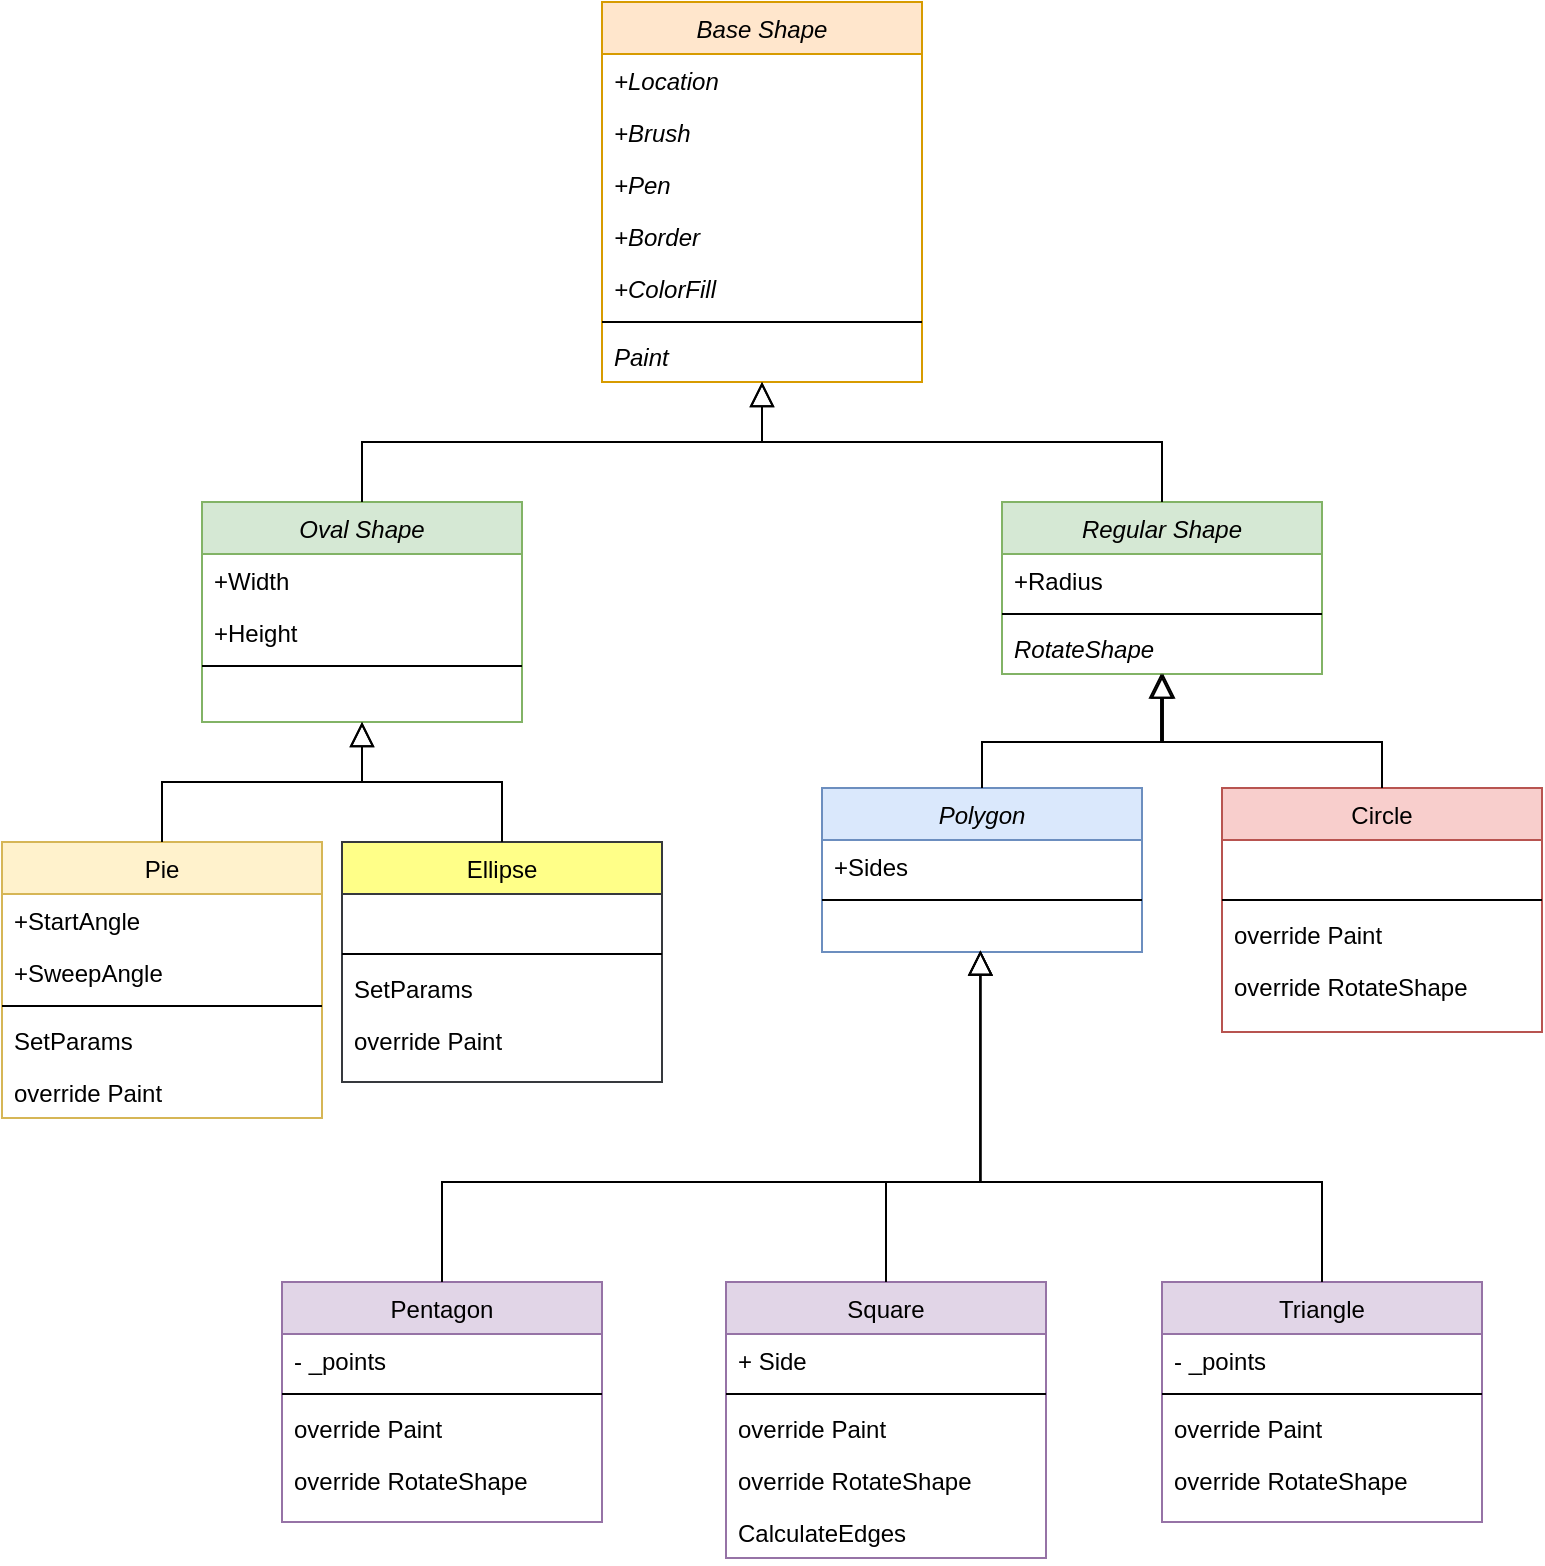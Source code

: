 <mxfile version="21.0.8" type="github">
  <diagram id="C5RBs43oDa-KdzZeNtuy" name="Page-1">
    <mxGraphModel dx="1500" dy="784" grid="1" gridSize="10" guides="1" tooltips="1" connect="1" arrows="1" fold="1" page="1" pageScale="1" pageWidth="827" pageHeight="1169" math="0" shadow="0">
      <root>
        <mxCell id="WIyWlLk6GJQsqaUBKTNV-0" />
        <mxCell id="WIyWlLk6GJQsqaUBKTNV-1" parent="WIyWlLk6GJQsqaUBKTNV-0" />
        <mxCell id="zkfFHV4jXpPFQw0GAbJ--0" value="Base Shape" style="swimlane;fontStyle=2;align=center;verticalAlign=top;childLayout=stackLayout;horizontal=1;startSize=26;horizontalStack=0;resizeParent=1;resizeLast=0;collapsible=1;marginBottom=0;rounded=0;shadow=0;strokeWidth=1;fillColor=#ffe6cc;strokeColor=#d79b00;" parent="WIyWlLk6GJQsqaUBKTNV-1" vertex="1">
          <mxGeometry x="320" y="110" width="160" height="190" as="geometry">
            <mxRectangle x="230" y="140" width="160" height="26" as="alternateBounds" />
          </mxGeometry>
        </mxCell>
        <mxCell id="zkfFHV4jXpPFQw0GAbJ--3" value="+Location" style="text;align=left;verticalAlign=top;spacingLeft=4;spacingRight=4;overflow=hidden;rotatable=0;points=[[0,0.5],[1,0.5]];portConstraint=eastwest;rounded=0;shadow=0;html=0;fontStyle=2" parent="zkfFHV4jXpPFQw0GAbJ--0" vertex="1">
          <mxGeometry y="26" width="160" height="26" as="geometry" />
        </mxCell>
        <mxCell id="zkfFHV4jXpPFQw0GAbJ--1" value="+Brush" style="text;align=left;verticalAlign=top;spacingLeft=4;spacingRight=4;overflow=hidden;rotatable=0;points=[[0,0.5],[1,0.5]];portConstraint=eastwest;fontStyle=2" parent="zkfFHV4jXpPFQw0GAbJ--0" vertex="1">
          <mxGeometry y="52" width="160" height="26" as="geometry" />
        </mxCell>
        <mxCell id="zkfFHV4jXpPFQw0GAbJ--2" value="+Pen&#xa;&#xa;&#xa;" style="text;align=left;verticalAlign=top;spacingLeft=4;spacingRight=4;overflow=hidden;rotatable=0;points=[[0,0.5],[1,0.5]];portConstraint=eastwest;rounded=0;shadow=0;html=0;fontStyle=2" parent="zkfFHV4jXpPFQw0GAbJ--0" vertex="1">
          <mxGeometry y="78" width="160" height="26" as="geometry" />
        </mxCell>
        <mxCell id="gvzCNtKrrgzjl1AC_2Mn-1" value="+Border" style="text;align=left;verticalAlign=top;spacingLeft=4;spacingRight=4;overflow=hidden;rotatable=0;points=[[0,0.5],[1,0.5]];portConstraint=eastwest;rounded=0;shadow=0;html=0;fontStyle=2" vertex="1" parent="zkfFHV4jXpPFQw0GAbJ--0">
          <mxGeometry y="104" width="160" height="26" as="geometry" />
        </mxCell>
        <mxCell id="zkfFHV4jXpPFQw0GAbJ--22" value="+ColorFill" style="text;align=left;verticalAlign=top;spacingLeft=4;spacingRight=4;overflow=hidden;rotatable=0;points=[[0,0.5],[1,0.5]];portConstraint=eastwest;rounded=0;shadow=0;html=0;fontStyle=2" parent="zkfFHV4jXpPFQw0GAbJ--0" vertex="1">
          <mxGeometry y="130" width="160" height="26" as="geometry" />
        </mxCell>
        <mxCell id="zkfFHV4jXpPFQw0GAbJ--4" value="" style="line;html=1;strokeWidth=1;align=left;verticalAlign=middle;spacingTop=-1;spacingLeft=3;spacingRight=3;rotatable=0;labelPosition=right;points=[];portConstraint=eastwest;" parent="zkfFHV4jXpPFQw0GAbJ--0" vertex="1">
          <mxGeometry y="156" width="160" height="8" as="geometry" />
        </mxCell>
        <mxCell id="zkfFHV4jXpPFQw0GAbJ--5" value="Paint" style="text;align=left;verticalAlign=top;spacingLeft=4;spacingRight=4;overflow=hidden;rotatable=0;points=[[0,0.5],[1,0.5]];portConstraint=eastwest;fontStyle=2" parent="zkfFHV4jXpPFQw0GAbJ--0" vertex="1">
          <mxGeometry y="164" width="160" height="26" as="geometry" />
        </mxCell>
        <mxCell id="zkfFHV4jXpPFQw0GAbJ--6" value="Oval Shape" style="swimlane;fontStyle=2;align=center;verticalAlign=top;childLayout=stackLayout;horizontal=1;startSize=26;horizontalStack=0;resizeParent=1;resizeLast=0;collapsible=1;marginBottom=0;rounded=0;shadow=0;strokeWidth=1;fillColor=#d5e8d4;strokeColor=#82b366;" parent="WIyWlLk6GJQsqaUBKTNV-1" vertex="1">
          <mxGeometry x="120" y="360" width="160" height="110" as="geometry">
            <mxRectangle x="130" y="380" width="160" height="26" as="alternateBounds" />
          </mxGeometry>
        </mxCell>
        <mxCell id="zkfFHV4jXpPFQw0GAbJ--7" value="+Width" style="text;align=left;verticalAlign=top;spacingLeft=4;spacingRight=4;overflow=hidden;rotatable=0;points=[[0,0.5],[1,0.5]];portConstraint=eastwest;" parent="zkfFHV4jXpPFQw0GAbJ--6" vertex="1">
          <mxGeometry y="26" width="160" height="26" as="geometry" />
        </mxCell>
        <mxCell id="zkfFHV4jXpPFQw0GAbJ--8" value="+Height" style="text;align=left;verticalAlign=top;spacingLeft=4;spacingRight=4;overflow=hidden;rotatable=0;points=[[0,0.5],[1,0.5]];portConstraint=eastwest;rounded=0;shadow=0;html=0;" parent="zkfFHV4jXpPFQw0GAbJ--6" vertex="1">
          <mxGeometry y="52" width="160" height="26" as="geometry" />
        </mxCell>
        <mxCell id="zkfFHV4jXpPFQw0GAbJ--9" value="" style="line;html=1;strokeWidth=1;align=left;verticalAlign=middle;spacingTop=-1;spacingLeft=3;spacingRight=3;rotatable=0;labelPosition=right;points=[];portConstraint=eastwest;" parent="zkfFHV4jXpPFQw0GAbJ--6" vertex="1">
          <mxGeometry y="78" width="160" height="8" as="geometry" />
        </mxCell>
        <mxCell id="zkfFHV4jXpPFQw0GAbJ--12" value="" style="endArrow=block;endSize=10;endFill=0;shadow=0;strokeWidth=1;rounded=0;edgeStyle=elbowEdgeStyle;elbow=vertical;" parent="WIyWlLk6GJQsqaUBKTNV-1" source="zkfFHV4jXpPFQw0GAbJ--6" target="zkfFHV4jXpPFQw0GAbJ--0" edge="1">
          <mxGeometry width="160" relative="1" as="geometry">
            <mxPoint x="200" y="203" as="sourcePoint" />
            <mxPoint x="200" y="203" as="targetPoint" />
          </mxGeometry>
        </mxCell>
        <mxCell id="zkfFHV4jXpPFQw0GAbJ--13" value="Regular Shape" style="swimlane;fontStyle=2;align=center;verticalAlign=top;childLayout=stackLayout;horizontal=1;startSize=26;horizontalStack=0;resizeParent=1;resizeLast=0;collapsible=1;marginBottom=0;rounded=0;shadow=0;strokeWidth=1;fillColor=#d5e8d4;strokeColor=#82b366;" parent="WIyWlLk6GJQsqaUBKTNV-1" vertex="1">
          <mxGeometry x="520" y="360" width="160" height="86" as="geometry">
            <mxRectangle x="340" y="380" width="170" height="26" as="alternateBounds" />
          </mxGeometry>
        </mxCell>
        <mxCell id="zkfFHV4jXpPFQw0GAbJ--14" value="+Radius" style="text;align=left;verticalAlign=top;spacingLeft=4;spacingRight=4;overflow=hidden;rotatable=0;points=[[0,0.5],[1,0.5]];portConstraint=eastwest;" parent="zkfFHV4jXpPFQw0GAbJ--13" vertex="1">
          <mxGeometry y="26" width="160" height="26" as="geometry" />
        </mxCell>
        <mxCell id="zkfFHV4jXpPFQw0GAbJ--15" value="" style="line;html=1;strokeWidth=1;align=left;verticalAlign=middle;spacingTop=-1;spacingLeft=3;spacingRight=3;rotatable=0;labelPosition=right;points=[];portConstraint=eastwest;" parent="zkfFHV4jXpPFQw0GAbJ--13" vertex="1">
          <mxGeometry y="52" width="160" height="8" as="geometry" />
        </mxCell>
        <mxCell id="gvzCNtKrrgzjl1AC_2Mn-53" value="RotateShape" style="text;align=left;verticalAlign=top;spacingLeft=4;spacingRight=4;overflow=hidden;rotatable=0;points=[[0,0.5],[1,0.5]];portConstraint=eastwest;fontStyle=2" vertex="1" parent="zkfFHV4jXpPFQw0GAbJ--13">
          <mxGeometry y="60" width="160" height="26" as="geometry" />
        </mxCell>
        <mxCell id="zkfFHV4jXpPFQw0GAbJ--16" value="" style="endArrow=block;endSize=10;endFill=0;shadow=0;strokeWidth=1;rounded=0;edgeStyle=elbowEdgeStyle;elbow=vertical;" parent="WIyWlLk6GJQsqaUBKTNV-1" source="zkfFHV4jXpPFQw0GAbJ--13" target="zkfFHV4jXpPFQw0GAbJ--0" edge="1">
          <mxGeometry width="160" relative="1" as="geometry">
            <mxPoint x="210" y="373" as="sourcePoint" />
            <mxPoint x="310" y="271" as="targetPoint" />
          </mxGeometry>
        </mxCell>
        <mxCell id="gvzCNtKrrgzjl1AC_2Mn-2" value="Pie" style="swimlane;fontStyle=0;align=center;verticalAlign=top;childLayout=stackLayout;horizontal=1;startSize=26;horizontalStack=0;resizeParent=1;resizeLast=0;collapsible=1;marginBottom=0;rounded=0;shadow=0;strokeWidth=1;fillColor=#fff2cc;strokeColor=#d6b656;" vertex="1" parent="WIyWlLk6GJQsqaUBKTNV-1">
          <mxGeometry x="20" y="530" width="160" height="138" as="geometry">
            <mxRectangle x="130" y="380" width="160" height="26" as="alternateBounds" />
          </mxGeometry>
        </mxCell>
        <mxCell id="gvzCNtKrrgzjl1AC_2Mn-3" value="+StartAngle" style="text;align=left;verticalAlign=top;spacingLeft=4;spacingRight=4;overflow=hidden;rotatable=0;points=[[0,0.5],[1,0.5]];portConstraint=eastwest;" vertex="1" parent="gvzCNtKrrgzjl1AC_2Mn-2">
          <mxGeometry y="26" width="160" height="26" as="geometry" />
        </mxCell>
        <mxCell id="gvzCNtKrrgzjl1AC_2Mn-4" value="+SweepAngle" style="text;align=left;verticalAlign=top;spacingLeft=4;spacingRight=4;overflow=hidden;rotatable=0;points=[[0,0.5],[1,0.5]];portConstraint=eastwest;rounded=0;shadow=0;html=0;" vertex="1" parent="gvzCNtKrrgzjl1AC_2Mn-2">
          <mxGeometry y="52" width="160" height="26" as="geometry" />
        </mxCell>
        <mxCell id="gvzCNtKrrgzjl1AC_2Mn-5" value="" style="line;html=1;strokeWidth=1;align=left;verticalAlign=middle;spacingTop=-1;spacingLeft=3;spacingRight=3;rotatable=0;labelPosition=right;points=[];portConstraint=eastwest;" vertex="1" parent="gvzCNtKrrgzjl1AC_2Mn-2">
          <mxGeometry y="78" width="160" height="8" as="geometry" />
        </mxCell>
        <mxCell id="gvzCNtKrrgzjl1AC_2Mn-6" value="SetParams" style="text;align=left;verticalAlign=top;spacingLeft=4;spacingRight=4;overflow=hidden;rotatable=0;points=[[0,0.5],[1,0.5]];portConstraint=eastwest;fontStyle=0" vertex="1" parent="gvzCNtKrrgzjl1AC_2Mn-2">
          <mxGeometry y="86" width="160" height="26" as="geometry" />
        </mxCell>
        <mxCell id="gvzCNtKrrgzjl1AC_2Mn-7" value="override Paint" style="text;align=left;verticalAlign=top;spacingLeft=4;spacingRight=4;overflow=hidden;rotatable=0;points=[[0,0.5],[1,0.5]];portConstraint=eastwest;" vertex="1" parent="gvzCNtKrrgzjl1AC_2Mn-2">
          <mxGeometry y="112" width="160" height="26" as="geometry" />
        </mxCell>
        <mxCell id="gvzCNtKrrgzjl1AC_2Mn-8" value="Ellipse" style="swimlane;fontStyle=0;align=center;verticalAlign=top;childLayout=stackLayout;horizontal=1;startSize=26;horizontalStack=0;resizeParent=1;resizeLast=0;collapsible=1;marginBottom=0;rounded=0;shadow=0;strokeWidth=1;fillColor=#ffff88;strokeColor=#36393d;" vertex="1" parent="WIyWlLk6GJQsqaUBKTNV-1">
          <mxGeometry x="190" y="530" width="160" height="120" as="geometry">
            <mxRectangle x="130" y="380" width="160" height="26" as="alternateBounds" />
          </mxGeometry>
        </mxCell>
        <mxCell id="gvzCNtKrrgzjl1AC_2Mn-12" value=" " style="text;align=left;verticalAlign=top;spacingLeft=4;spacingRight=4;overflow=hidden;rotatable=0;points=[[0,0.5],[1,0.5]];portConstraint=eastwest;fontStyle=0" vertex="1" parent="gvzCNtKrrgzjl1AC_2Mn-8">
          <mxGeometry y="26" width="160" height="26" as="geometry" />
        </mxCell>
        <mxCell id="gvzCNtKrrgzjl1AC_2Mn-11" value="" style="line;html=1;strokeWidth=1;align=left;verticalAlign=middle;spacingTop=-1;spacingLeft=3;spacingRight=3;rotatable=0;labelPosition=right;points=[];portConstraint=eastwest;" vertex="1" parent="gvzCNtKrrgzjl1AC_2Mn-8">
          <mxGeometry y="52" width="160" height="8" as="geometry" />
        </mxCell>
        <mxCell id="gvzCNtKrrgzjl1AC_2Mn-54" value="SetParams" style="text;align=left;verticalAlign=top;spacingLeft=4;spacingRight=4;overflow=hidden;rotatable=0;points=[[0,0.5],[1,0.5]];portConstraint=eastwest;fontStyle=0" vertex="1" parent="gvzCNtKrrgzjl1AC_2Mn-8">
          <mxGeometry y="60" width="160" height="26" as="geometry" />
        </mxCell>
        <mxCell id="gvzCNtKrrgzjl1AC_2Mn-13" value="override Paint" style="text;align=left;verticalAlign=top;spacingLeft=4;spacingRight=4;overflow=hidden;rotatable=0;points=[[0,0.5],[1,0.5]];portConstraint=eastwest;" vertex="1" parent="gvzCNtKrrgzjl1AC_2Mn-8">
          <mxGeometry y="86" width="160" height="26" as="geometry" />
        </mxCell>
        <mxCell id="gvzCNtKrrgzjl1AC_2Mn-14" value="Polygon" style="swimlane;fontStyle=2;align=center;verticalAlign=top;childLayout=stackLayout;horizontal=1;startSize=26;horizontalStack=0;resizeParent=1;resizeLast=0;collapsible=1;marginBottom=0;rounded=0;shadow=0;strokeWidth=1;fillColor=#dae8fc;strokeColor=#6c8ebf;" vertex="1" parent="WIyWlLk6GJQsqaUBKTNV-1">
          <mxGeometry x="430" y="503" width="160" height="82" as="geometry">
            <mxRectangle x="130" y="380" width="160" height="26" as="alternateBounds" />
          </mxGeometry>
        </mxCell>
        <mxCell id="gvzCNtKrrgzjl1AC_2Mn-15" value="+Sides" style="text;align=left;verticalAlign=top;spacingLeft=4;spacingRight=4;overflow=hidden;rotatable=0;points=[[0,0.5],[1,0.5]];portConstraint=eastwest;" vertex="1" parent="gvzCNtKrrgzjl1AC_2Mn-14">
          <mxGeometry y="26" width="160" height="26" as="geometry" />
        </mxCell>
        <mxCell id="gvzCNtKrrgzjl1AC_2Mn-17" value="" style="line;html=1;strokeWidth=1;align=left;verticalAlign=middle;spacingTop=-1;spacingLeft=3;spacingRight=3;rotatable=0;labelPosition=right;points=[];portConstraint=eastwest;" vertex="1" parent="gvzCNtKrrgzjl1AC_2Mn-14">
          <mxGeometry y="52" width="160" height="8" as="geometry" />
        </mxCell>
        <mxCell id="gvzCNtKrrgzjl1AC_2Mn-20" value="Pentagon" style="swimlane;fontStyle=0;align=center;verticalAlign=top;childLayout=stackLayout;horizontal=1;startSize=26;horizontalStack=0;resizeParent=1;resizeLast=0;collapsible=1;marginBottom=0;rounded=0;shadow=0;strokeWidth=1;fillColor=#e1d5e7;strokeColor=#9673a6;" vertex="1" parent="WIyWlLk6GJQsqaUBKTNV-1">
          <mxGeometry x="160" y="750" width="160" height="120" as="geometry">
            <mxRectangle x="130" y="380" width="160" height="26" as="alternateBounds" />
          </mxGeometry>
        </mxCell>
        <mxCell id="gvzCNtKrrgzjl1AC_2Mn-21" value="- _points" style="text;align=left;verticalAlign=top;spacingLeft=4;spacingRight=4;overflow=hidden;rotatable=0;points=[[0,0.5],[1,0.5]];portConstraint=eastwest;" vertex="1" parent="gvzCNtKrrgzjl1AC_2Mn-20">
          <mxGeometry y="26" width="160" height="26" as="geometry" />
        </mxCell>
        <mxCell id="gvzCNtKrrgzjl1AC_2Mn-23" value="" style="line;html=1;strokeWidth=1;align=left;verticalAlign=middle;spacingTop=-1;spacingLeft=3;spacingRight=3;rotatable=0;labelPosition=right;points=[];portConstraint=eastwest;" vertex="1" parent="gvzCNtKrrgzjl1AC_2Mn-20">
          <mxGeometry y="52" width="160" height="8" as="geometry" />
        </mxCell>
        <mxCell id="gvzCNtKrrgzjl1AC_2Mn-24" value="override Paint" style="text;align=left;verticalAlign=top;spacingLeft=4;spacingRight=4;overflow=hidden;rotatable=0;points=[[0,0.5],[1,0.5]];portConstraint=eastwest;fontStyle=0" vertex="1" parent="gvzCNtKrrgzjl1AC_2Mn-20">
          <mxGeometry y="60" width="160" height="26" as="geometry" />
        </mxCell>
        <mxCell id="gvzCNtKrrgzjl1AC_2Mn-25" value="override RotateShape" style="text;align=left;verticalAlign=top;spacingLeft=4;spacingRight=4;overflow=hidden;rotatable=0;points=[[0,0.5],[1,0.5]];portConstraint=eastwest;" vertex="1" parent="gvzCNtKrrgzjl1AC_2Mn-20">
          <mxGeometry y="86" width="160" height="26" as="geometry" />
        </mxCell>
        <mxCell id="gvzCNtKrrgzjl1AC_2Mn-26" value="Circle" style="swimlane;fontStyle=0;align=center;verticalAlign=top;childLayout=stackLayout;horizontal=1;startSize=26;horizontalStack=0;resizeParent=1;resizeLast=0;collapsible=1;marginBottom=0;rounded=0;shadow=0;strokeWidth=1;fillColor=#f8cecc;strokeColor=#b85450;" vertex="1" parent="WIyWlLk6GJQsqaUBKTNV-1">
          <mxGeometry x="630" y="503" width="160" height="122" as="geometry">
            <mxRectangle x="130" y="380" width="160" height="26" as="alternateBounds" />
          </mxGeometry>
        </mxCell>
        <mxCell id="gvzCNtKrrgzjl1AC_2Mn-56" value=" " style="text;align=left;verticalAlign=top;spacingLeft=4;spacingRight=4;overflow=hidden;rotatable=0;points=[[0,0.5],[1,0.5]];portConstraint=eastwest;fontStyle=0" vertex="1" parent="gvzCNtKrrgzjl1AC_2Mn-26">
          <mxGeometry y="26" width="160" height="26" as="geometry" />
        </mxCell>
        <mxCell id="gvzCNtKrrgzjl1AC_2Mn-29" value="" style="line;html=1;strokeWidth=1;align=left;verticalAlign=middle;spacingTop=-1;spacingLeft=3;spacingRight=3;rotatable=0;labelPosition=right;points=[];portConstraint=eastwest;" vertex="1" parent="gvzCNtKrrgzjl1AC_2Mn-26">
          <mxGeometry y="52" width="160" height="8" as="geometry" />
        </mxCell>
        <mxCell id="gvzCNtKrrgzjl1AC_2Mn-30" value="override Paint" style="text;align=left;verticalAlign=top;spacingLeft=4;spacingRight=4;overflow=hidden;rotatable=0;points=[[0,0.5],[1,0.5]];portConstraint=eastwest;fontStyle=0" vertex="1" parent="gvzCNtKrrgzjl1AC_2Mn-26">
          <mxGeometry y="60" width="160" height="26" as="geometry" />
        </mxCell>
        <mxCell id="gvzCNtKrrgzjl1AC_2Mn-31" value="override RotateShape" style="text;align=left;verticalAlign=top;spacingLeft=4;spacingRight=4;overflow=hidden;rotatable=0;points=[[0,0.5],[1,0.5]];portConstraint=eastwest;" vertex="1" parent="gvzCNtKrrgzjl1AC_2Mn-26">
          <mxGeometry y="86" width="160" height="26" as="geometry" />
        </mxCell>
        <mxCell id="gvzCNtKrrgzjl1AC_2Mn-32" value="Square" style="swimlane;fontStyle=0;align=center;verticalAlign=top;childLayout=stackLayout;horizontal=1;startSize=26;horizontalStack=0;resizeParent=1;resizeLast=0;collapsible=1;marginBottom=0;rounded=0;shadow=0;strokeWidth=1;fillColor=#e1d5e7;strokeColor=#9673a6;" vertex="1" parent="WIyWlLk6GJQsqaUBKTNV-1">
          <mxGeometry x="382" y="750" width="160" height="138" as="geometry">
            <mxRectangle x="130" y="380" width="160" height="26" as="alternateBounds" />
          </mxGeometry>
        </mxCell>
        <mxCell id="gvzCNtKrrgzjl1AC_2Mn-33" value="+ Side" style="text;align=left;verticalAlign=top;spacingLeft=4;spacingRight=4;overflow=hidden;rotatable=0;points=[[0,0.5],[1,0.5]];portConstraint=eastwest;" vertex="1" parent="gvzCNtKrrgzjl1AC_2Mn-32">
          <mxGeometry y="26" width="160" height="26" as="geometry" />
        </mxCell>
        <mxCell id="gvzCNtKrrgzjl1AC_2Mn-35" value="" style="line;html=1;strokeWidth=1;align=left;verticalAlign=middle;spacingTop=-1;spacingLeft=3;spacingRight=3;rotatable=0;labelPosition=right;points=[];portConstraint=eastwest;" vertex="1" parent="gvzCNtKrrgzjl1AC_2Mn-32">
          <mxGeometry y="52" width="160" height="8" as="geometry" />
        </mxCell>
        <mxCell id="gvzCNtKrrgzjl1AC_2Mn-36" value="override Paint" style="text;align=left;verticalAlign=top;spacingLeft=4;spacingRight=4;overflow=hidden;rotatable=0;points=[[0,0.5],[1,0.5]];portConstraint=eastwest;fontStyle=0" vertex="1" parent="gvzCNtKrrgzjl1AC_2Mn-32">
          <mxGeometry y="60" width="160" height="26" as="geometry" />
        </mxCell>
        <mxCell id="gvzCNtKrrgzjl1AC_2Mn-37" value="override RotateShape" style="text;align=left;verticalAlign=top;spacingLeft=4;spacingRight=4;overflow=hidden;rotatable=0;points=[[0,0.5],[1,0.5]];portConstraint=eastwest;" vertex="1" parent="gvzCNtKrrgzjl1AC_2Mn-32">
          <mxGeometry y="86" width="160" height="26" as="geometry" />
        </mxCell>
        <mxCell id="gvzCNtKrrgzjl1AC_2Mn-57" value="CalculateEdges" style="text;align=left;verticalAlign=top;spacingLeft=4;spacingRight=4;overflow=hidden;rotatable=0;points=[[0,0.5],[1,0.5]];portConstraint=eastwest;" vertex="1" parent="gvzCNtKrrgzjl1AC_2Mn-32">
          <mxGeometry y="112" width="160" height="26" as="geometry" />
        </mxCell>
        <mxCell id="gvzCNtKrrgzjl1AC_2Mn-38" value="Triangle" style="swimlane;fontStyle=0;align=center;verticalAlign=top;childLayout=stackLayout;horizontal=1;startSize=26;horizontalStack=0;resizeParent=1;resizeLast=0;collapsible=1;marginBottom=0;rounded=0;shadow=0;strokeWidth=1;fillColor=#e1d5e7;strokeColor=#9673a6;" vertex="1" parent="WIyWlLk6GJQsqaUBKTNV-1">
          <mxGeometry x="600" y="750" width="160" height="120" as="geometry">
            <mxRectangle x="130" y="380" width="160" height="26" as="alternateBounds" />
          </mxGeometry>
        </mxCell>
        <mxCell id="gvzCNtKrrgzjl1AC_2Mn-39" value="- _points" style="text;align=left;verticalAlign=top;spacingLeft=4;spacingRight=4;overflow=hidden;rotatable=0;points=[[0,0.5],[1,0.5]];portConstraint=eastwest;" vertex="1" parent="gvzCNtKrrgzjl1AC_2Mn-38">
          <mxGeometry y="26" width="160" height="26" as="geometry" />
        </mxCell>
        <mxCell id="gvzCNtKrrgzjl1AC_2Mn-41" value="" style="line;html=1;strokeWidth=1;align=left;verticalAlign=middle;spacingTop=-1;spacingLeft=3;spacingRight=3;rotatable=0;labelPosition=right;points=[];portConstraint=eastwest;" vertex="1" parent="gvzCNtKrrgzjl1AC_2Mn-38">
          <mxGeometry y="52" width="160" height="8" as="geometry" />
        </mxCell>
        <mxCell id="gvzCNtKrrgzjl1AC_2Mn-42" value="override Paint" style="text;align=left;verticalAlign=top;spacingLeft=4;spacingRight=4;overflow=hidden;rotatable=0;points=[[0,0.5],[1,0.5]];portConstraint=eastwest;fontStyle=0" vertex="1" parent="gvzCNtKrrgzjl1AC_2Mn-38">
          <mxGeometry y="60" width="160" height="26" as="geometry" />
        </mxCell>
        <mxCell id="gvzCNtKrrgzjl1AC_2Mn-43" value="override RotateShape" style="text;align=left;verticalAlign=top;spacingLeft=4;spacingRight=4;overflow=hidden;rotatable=0;points=[[0,0.5],[1,0.5]];portConstraint=eastwest;" vertex="1" parent="gvzCNtKrrgzjl1AC_2Mn-38">
          <mxGeometry y="86" width="160" height="26" as="geometry" />
        </mxCell>
        <mxCell id="gvzCNtKrrgzjl1AC_2Mn-44" value="" style="endArrow=block;endSize=10;endFill=0;shadow=0;strokeWidth=1;rounded=0;edgeStyle=elbowEdgeStyle;elbow=vertical;exitX=0.5;exitY=0;exitDx=0;exitDy=0;entryX=0.497;entryY=0.992;entryDx=0;entryDy=0;entryPerimeter=0;" edge="1" parent="WIyWlLk6GJQsqaUBKTNV-1" source="gvzCNtKrrgzjl1AC_2Mn-26" target="gvzCNtKrrgzjl1AC_2Mn-53">
          <mxGeometry width="160" relative="1" as="geometry">
            <mxPoint x="610" y="370" as="sourcePoint" />
            <mxPoint x="630" y="460" as="targetPoint" />
            <Array as="points">
              <mxPoint x="670" y="480" />
              <mxPoint x="660" y="464" />
            </Array>
          </mxGeometry>
        </mxCell>
        <mxCell id="gvzCNtKrrgzjl1AC_2Mn-45" value="" style="endArrow=block;endSize=10;endFill=0;shadow=0;strokeWidth=1;rounded=0;edgeStyle=elbowEdgeStyle;elbow=vertical;exitX=0.5;exitY=0;exitDx=0;exitDy=0;entryX=0.503;entryY=0.992;entryDx=0;entryDy=0;entryPerimeter=0;" edge="1" parent="WIyWlLk6GJQsqaUBKTNV-1" source="gvzCNtKrrgzjl1AC_2Mn-14" target="gvzCNtKrrgzjl1AC_2Mn-53">
          <mxGeometry width="160" relative="1" as="geometry">
            <mxPoint x="510" y="490" as="sourcePoint" />
            <mxPoint x="600" y="450" as="targetPoint" />
            <Array as="points">
              <mxPoint x="570" y="480" />
              <mxPoint x="520" y="465" />
            </Array>
          </mxGeometry>
        </mxCell>
        <mxCell id="gvzCNtKrrgzjl1AC_2Mn-46" value="" style="endArrow=block;endSize=10;endFill=0;shadow=0;strokeWidth=1;rounded=0;edgeStyle=elbowEdgeStyle;elbow=vertical;exitX=0.5;exitY=0;exitDx=0;exitDy=0;entryX=0.495;entryY=1.008;entryDx=0;entryDy=0;entryPerimeter=0;" edge="1" parent="WIyWlLk6GJQsqaUBKTNV-1" source="gvzCNtKrrgzjl1AC_2Mn-20">
          <mxGeometry width="160" relative="1" as="geometry">
            <mxPoint x="520" y="508" as="sourcePoint" />
            <mxPoint x="509.2" y="584.208" as="targetPoint" />
            <Array as="points">
              <mxPoint x="390" y="700" />
            </Array>
          </mxGeometry>
        </mxCell>
        <mxCell id="gvzCNtKrrgzjl1AC_2Mn-49" value="" style="endArrow=block;endSize=10;endFill=0;shadow=0;strokeWidth=1;rounded=0;edgeStyle=elbowEdgeStyle;elbow=vertical;exitX=0.5;exitY=0;exitDx=0;exitDy=0;entryX=0.495;entryY=1.008;entryDx=0;entryDy=0;entryPerimeter=0;" edge="1" parent="WIyWlLk6GJQsqaUBKTNV-1" source="gvzCNtKrrgzjl1AC_2Mn-32">
          <mxGeometry width="160" relative="1" as="geometry">
            <mxPoint x="250" y="760" as="sourcePoint" />
            <mxPoint x="509.2" y="584.208" as="targetPoint" />
            <Array as="points">
              <mxPoint x="480" y="700" />
            </Array>
          </mxGeometry>
        </mxCell>
        <mxCell id="gvzCNtKrrgzjl1AC_2Mn-50" value="" style="endArrow=block;endSize=10;endFill=0;shadow=0;strokeWidth=1;rounded=0;edgeStyle=elbowEdgeStyle;elbow=vertical;exitX=0.5;exitY=0;exitDx=0;exitDy=0;entryX=0.495;entryY=1.008;entryDx=0;entryDy=0;entryPerimeter=0;" edge="1" parent="WIyWlLk6GJQsqaUBKTNV-1" source="gvzCNtKrrgzjl1AC_2Mn-38">
          <mxGeometry width="160" relative="1" as="geometry">
            <mxPoint x="670" y="760" as="sourcePoint" />
            <mxPoint x="509.2" y="584.208" as="targetPoint" />
            <Array as="points">
              <mxPoint x="590" y="700" />
            </Array>
          </mxGeometry>
        </mxCell>
        <mxCell id="gvzCNtKrrgzjl1AC_2Mn-51" value="" style="endArrow=block;endSize=10;endFill=0;shadow=0;strokeWidth=1;rounded=0;edgeStyle=elbowEdgeStyle;elbow=vertical;exitX=0.5;exitY=0;exitDx=0;exitDy=0;" edge="1" parent="WIyWlLk6GJQsqaUBKTNV-1" source="gvzCNtKrrgzjl1AC_2Mn-2">
          <mxGeometry width="160" relative="1" as="geometry">
            <mxPoint x="520" y="508" as="sourcePoint" />
            <mxPoint x="200" y="470" as="targetPoint" />
            <Array as="points" />
          </mxGeometry>
        </mxCell>
        <mxCell id="gvzCNtKrrgzjl1AC_2Mn-52" value="" style="endArrow=block;endSize=10;endFill=0;shadow=0;strokeWidth=1;rounded=0;edgeStyle=elbowEdgeStyle;elbow=vertical;exitX=0.5;exitY=0;exitDx=0;exitDy=0;" edge="1" parent="WIyWlLk6GJQsqaUBKTNV-1" source="gvzCNtKrrgzjl1AC_2Mn-8">
          <mxGeometry width="160" relative="1" as="geometry">
            <mxPoint x="110" y="540" as="sourcePoint" />
            <mxPoint x="200" y="470" as="targetPoint" />
            <Array as="points" />
          </mxGeometry>
        </mxCell>
      </root>
    </mxGraphModel>
  </diagram>
</mxfile>
